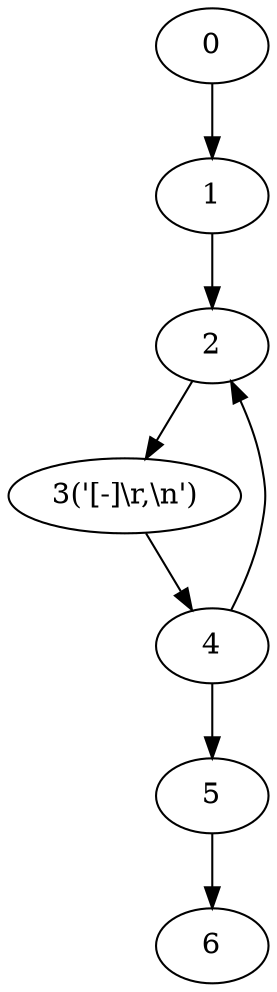 digraph g {
	0 ;
	1 ;
	2 ;
	3 [label="3('[-]\\r,\\n')"];
	4 ;
	5 ;
	6 ;
	0->1;
	1->2;
	4->2;
	2->3;
	3->4;
	4->5;
	5->6;
}
